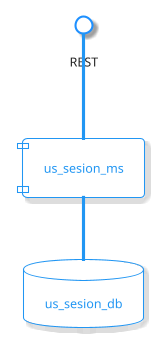 @startuml
!theme materia-outline
skinparam componentStyle uml1
skinparam linetype polyline

skinparam interfaceBackgroundColor #white
skinparam interfaceBorderColor #DodgerBlue
skinparam interfaceBorderThickness 2

skinparam arrowLollipopColor #White

component us_sesion_ms
database us_sesion_db
interface REST as session_rest

us_sesion_ms -d- us_sesion_db
us_sesion_ms -u- session_rest

@enduml